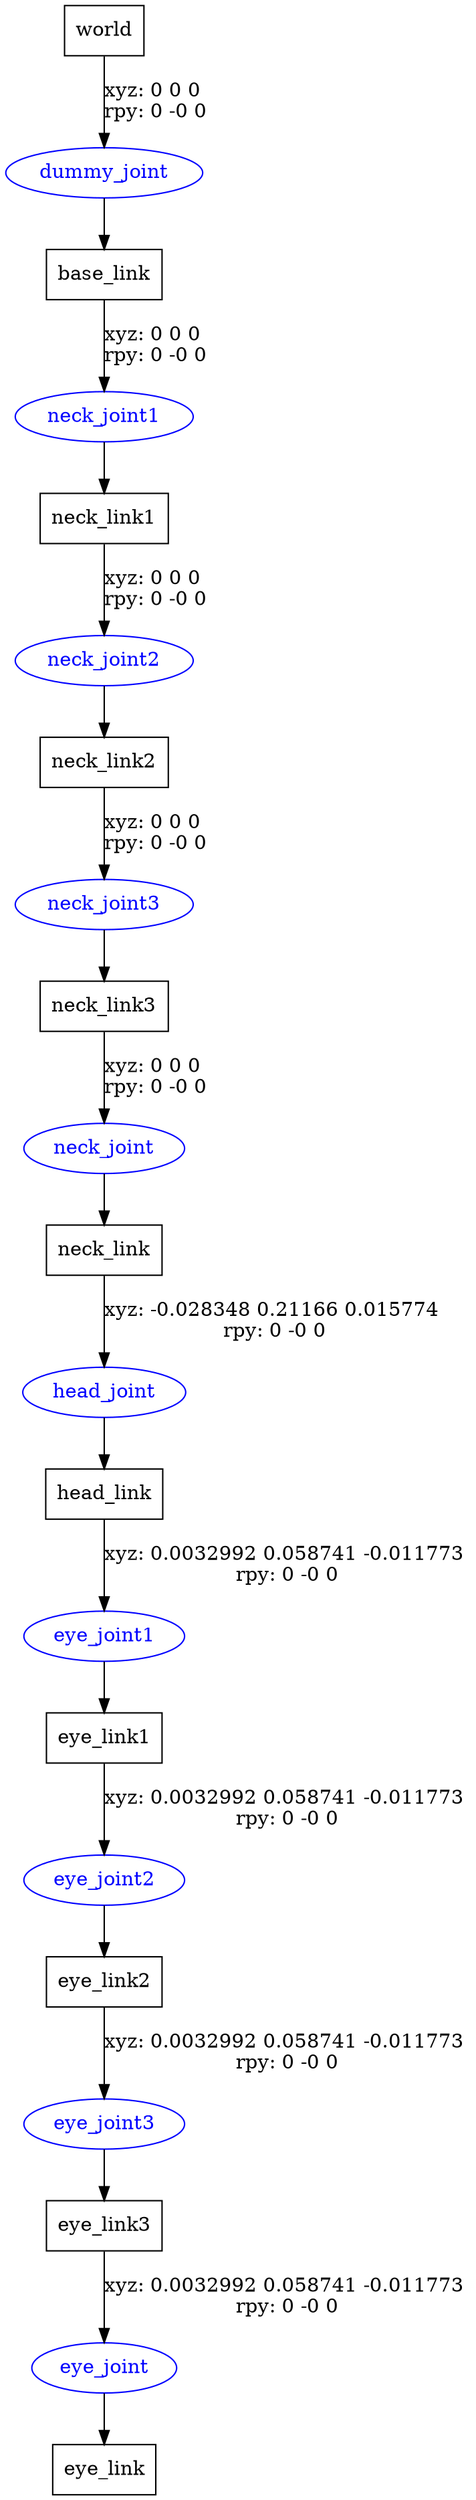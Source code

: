 digraph G {
node [shape=box];
"world" [label="world"];
"base_link" [label="base_link"];
"neck_link1" [label="neck_link1"];
"neck_link2" [label="neck_link2"];
"neck_link3" [label="neck_link3"];
"neck_link" [label="neck_link"];
"head_link" [label="head_link"];
"eye_link1" [label="eye_link1"];
"eye_link2" [label="eye_link2"];
"eye_link3" [label="eye_link3"];
"eye_link" [label="eye_link"];
node [shape=ellipse, color=blue, fontcolor=blue];
"world" -> "dummy_joint" [label="xyz: 0 0 0 \nrpy: 0 -0 0"]
"dummy_joint" -> "base_link"
"base_link" -> "neck_joint1" [label="xyz: 0 0 0 \nrpy: 0 -0 0"]
"neck_joint1" -> "neck_link1"
"neck_link1" -> "neck_joint2" [label="xyz: 0 0 0 \nrpy: 0 -0 0"]
"neck_joint2" -> "neck_link2"
"neck_link2" -> "neck_joint3" [label="xyz: 0 0 0 \nrpy: 0 -0 0"]
"neck_joint3" -> "neck_link3"
"neck_link3" -> "neck_joint" [label="xyz: 0 0 0 \nrpy: 0 -0 0"]
"neck_joint" -> "neck_link"
"neck_link" -> "head_joint" [label="xyz: -0.028348 0.21166 0.015774 \nrpy: 0 -0 0"]
"head_joint" -> "head_link"
"head_link" -> "eye_joint1" [label="xyz: 0.0032992 0.058741 -0.011773 \nrpy: 0 -0 0"]
"eye_joint1" -> "eye_link1"
"eye_link1" -> "eye_joint2" [label="xyz: 0.0032992 0.058741 -0.011773 \nrpy: 0 -0 0"]
"eye_joint2" -> "eye_link2"
"eye_link2" -> "eye_joint3" [label="xyz: 0.0032992 0.058741 -0.011773 \nrpy: 0 -0 0"]
"eye_joint3" -> "eye_link3"
"eye_link3" -> "eye_joint" [label="xyz: 0.0032992 0.058741 -0.011773 \nrpy: 0 -0 0"]
"eye_joint" -> "eye_link"
}
